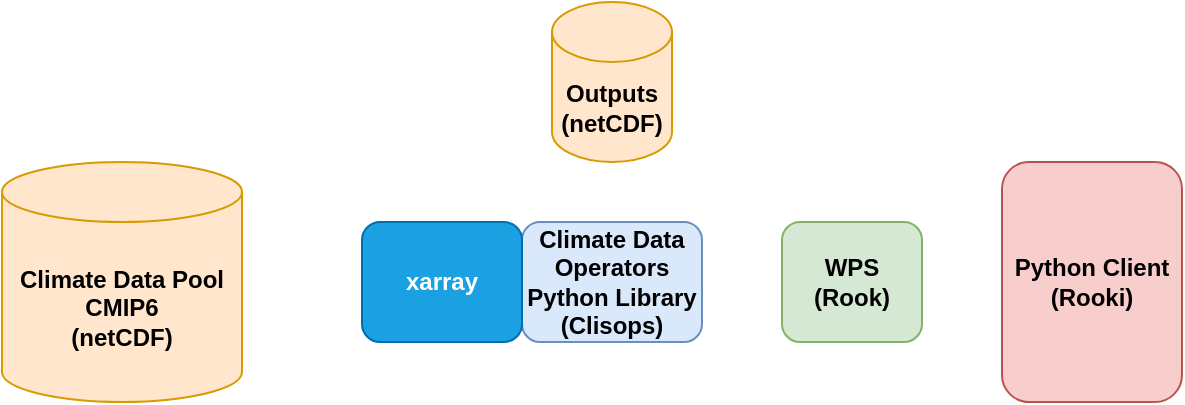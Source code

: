 <mxfile version="14.5.1" type="github">
  <diagram id="hgG7Qdo2X7Ybv8ByNUfq" name="Page-1">
    <mxGraphModel dx="946" dy="621" grid="1" gridSize="10" guides="1" tooltips="1" connect="1" arrows="1" fold="1" page="1" pageScale="1" pageWidth="850" pageHeight="1100" math="0" shadow="0">
      <root>
        <mxCell id="0" />
        <mxCell id="1" parent="0" />
        <mxCell id="-Eoq_LRY8Kr08JRgcB4u-1" value="&lt;b&gt;Python Client&lt;br&gt;(Rooki)&lt;/b&gt;" style="rounded=1;whiteSpace=wrap;html=1;fillColor=#f8cecc;strokeColor=#b85450;" vertex="1" parent="1">
          <mxGeometry x="640" y="90" width="90" height="120" as="geometry" />
        </mxCell>
        <mxCell id="-Eoq_LRY8Kr08JRgcB4u-2" value="&lt;b&gt;WPS&lt;br&gt;(Rook)&lt;/b&gt;" style="rounded=1;whiteSpace=wrap;html=1;fillColor=#d5e8d4;strokeColor=#82b366;" vertex="1" parent="1">
          <mxGeometry x="530" y="120" width="70" height="60" as="geometry" />
        </mxCell>
        <mxCell id="-Eoq_LRY8Kr08JRgcB4u-3" value="&lt;b&gt;Climate Data Operators&lt;br&gt;Python Library&lt;br&gt;(Clisops)&lt;/b&gt;" style="rounded=1;whiteSpace=wrap;html=1;fillColor=#dae8fc;strokeColor=#6c8ebf;" vertex="1" parent="1">
          <mxGeometry x="400" y="120" width="90" height="60" as="geometry" />
        </mxCell>
        <mxCell id="-Eoq_LRY8Kr08JRgcB4u-4" value="&lt;b&gt;xarray&lt;/b&gt;" style="rounded=1;whiteSpace=wrap;html=1;fillColor=#1ba1e2;strokeColor=#006EAF;fontColor=#ffffff;" vertex="1" parent="1">
          <mxGeometry x="320" y="120" width="80" height="60" as="geometry" />
        </mxCell>
        <mxCell id="-Eoq_LRY8Kr08JRgcB4u-5" value="&lt;b&gt;Climate Data Pool&lt;br&gt;CMIP6&lt;br&gt;(netCDF)&lt;/b&gt;" style="shape=cylinder3;whiteSpace=wrap;html=1;boundedLbl=1;backgroundOutline=1;size=15;fillColor=#ffe6cc;strokeColor=#d79b00;" vertex="1" parent="1">
          <mxGeometry x="140" y="90" width="120" height="120" as="geometry" />
        </mxCell>
        <mxCell id="-Eoq_LRY8Kr08JRgcB4u-6" value="&lt;b&gt;Outputs&lt;br&gt;(netCDF)&lt;/b&gt;" style="shape=cylinder3;whiteSpace=wrap;html=1;boundedLbl=1;backgroundOutline=1;size=15;fillColor=#ffe6cc;strokeColor=#d79b00;" vertex="1" parent="1">
          <mxGeometry x="415" y="10" width="60" height="80" as="geometry" />
        </mxCell>
      </root>
    </mxGraphModel>
  </diagram>
</mxfile>
